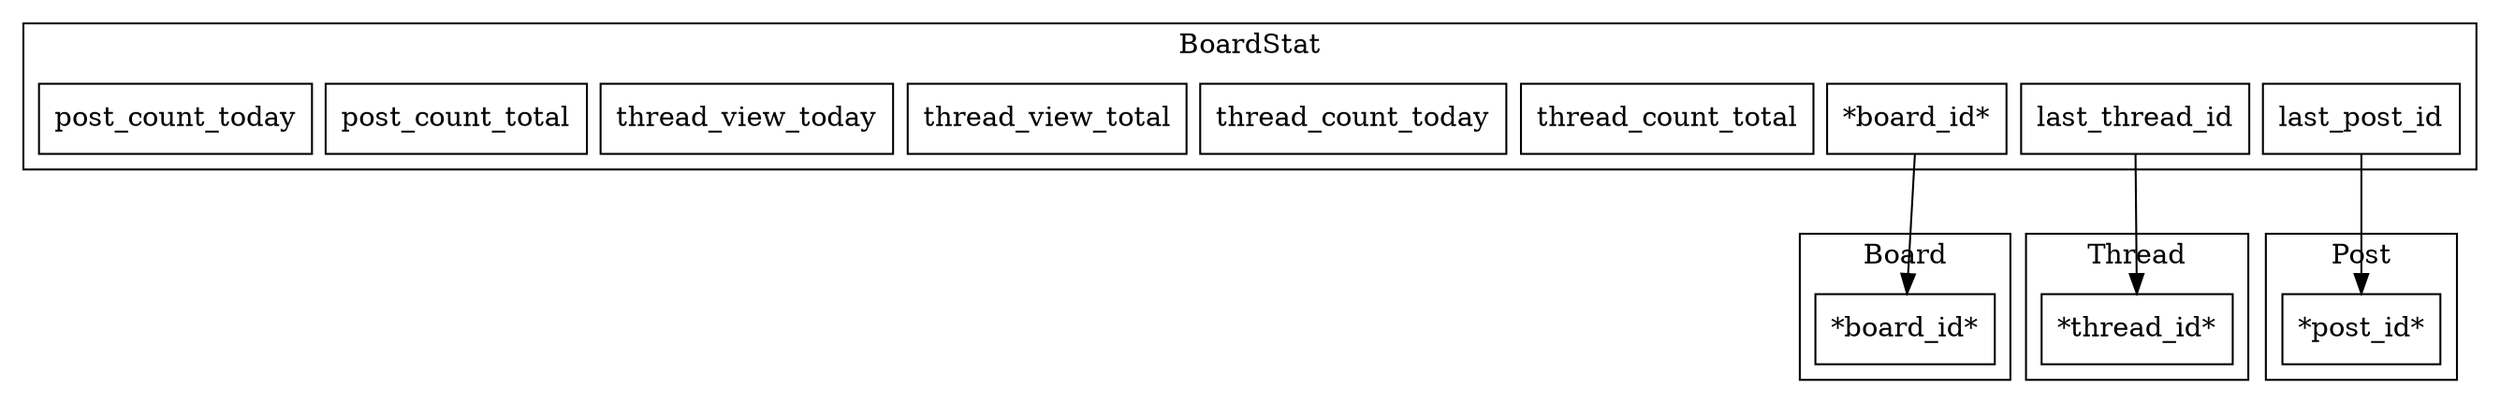 #dot
strict digraph g {
	node [ shape = box ];
	nodesep = 0.1;
	ranksep = 1;

	subgraph cluster_post_stat {
		label = "BoardStat";
		node_a_board_stat_board_id           [ label = "*board_id*" ];
		node_a_board_stat_last_thread_id     [ label = "last_thread_id" ];
		node_a_board_stat_last_post_id       [ label = "last_post_id" ];
		node_a_board_stat_thread_count_total [ label = "thread_count_total" ];
		node_a_board_stat_thread_count_today [ label = "thread_count_today" ];
		node_a_board_stat_thread_view_total  [ label = "thread_view_total" ];
		node_a_board_stat_thread_view_today  [ label = "thread_view_today" ];
		node_a_board_stat_post_count_total   [ label = "post_count_total" ];
		node_a_board_stat_post_count_today   [ label = "post_count_today" ];
	}

	subgraph cluster_board {
		label = "Board";
		node_a_board_board_id             [ label = "*board_id*" ];
	}

	subgraph cluster_post {
		label = "Post";
		node_a_post_post_id             [ label = "*post_id*" ];
	}

	subgraph cluster_thread {
		label = "Thread";
		node_a_thread_thread_id           [ label = "*thread_id*" ];
	}

	node_a_board_stat_board_id -> node_a_board_board_id;
	node_a_board_stat_last_thread_id -> node_a_thread_thread_id;
	node_a_board_stat_last_post_id -> node_a_post_post_id;
}
